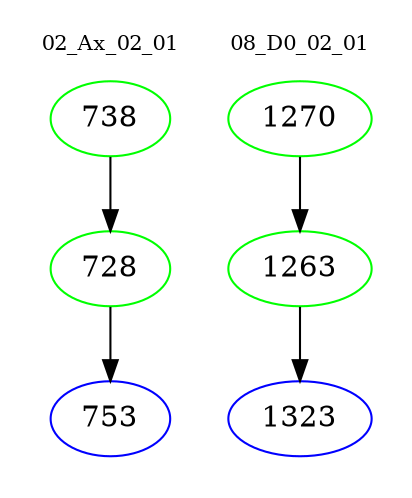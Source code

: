 digraph{
subgraph cluster_0 {
color = white
label = "02_Ax_02_01";
fontsize=10;
T0_738 [label="738", color="green"]
T0_738 -> T0_728 [color="black"]
T0_728 [label="728", color="green"]
T0_728 -> T0_753 [color="black"]
T0_753 [label="753", color="blue"]
}
subgraph cluster_1 {
color = white
label = "08_D0_02_01";
fontsize=10;
T1_1270 [label="1270", color="green"]
T1_1270 -> T1_1263 [color="black"]
T1_1263 [label="1263", color="green"]
T1_1263 -> T1_1323 [color="black"]
T1_1323 [label="1323", color="blue"]
}
}
